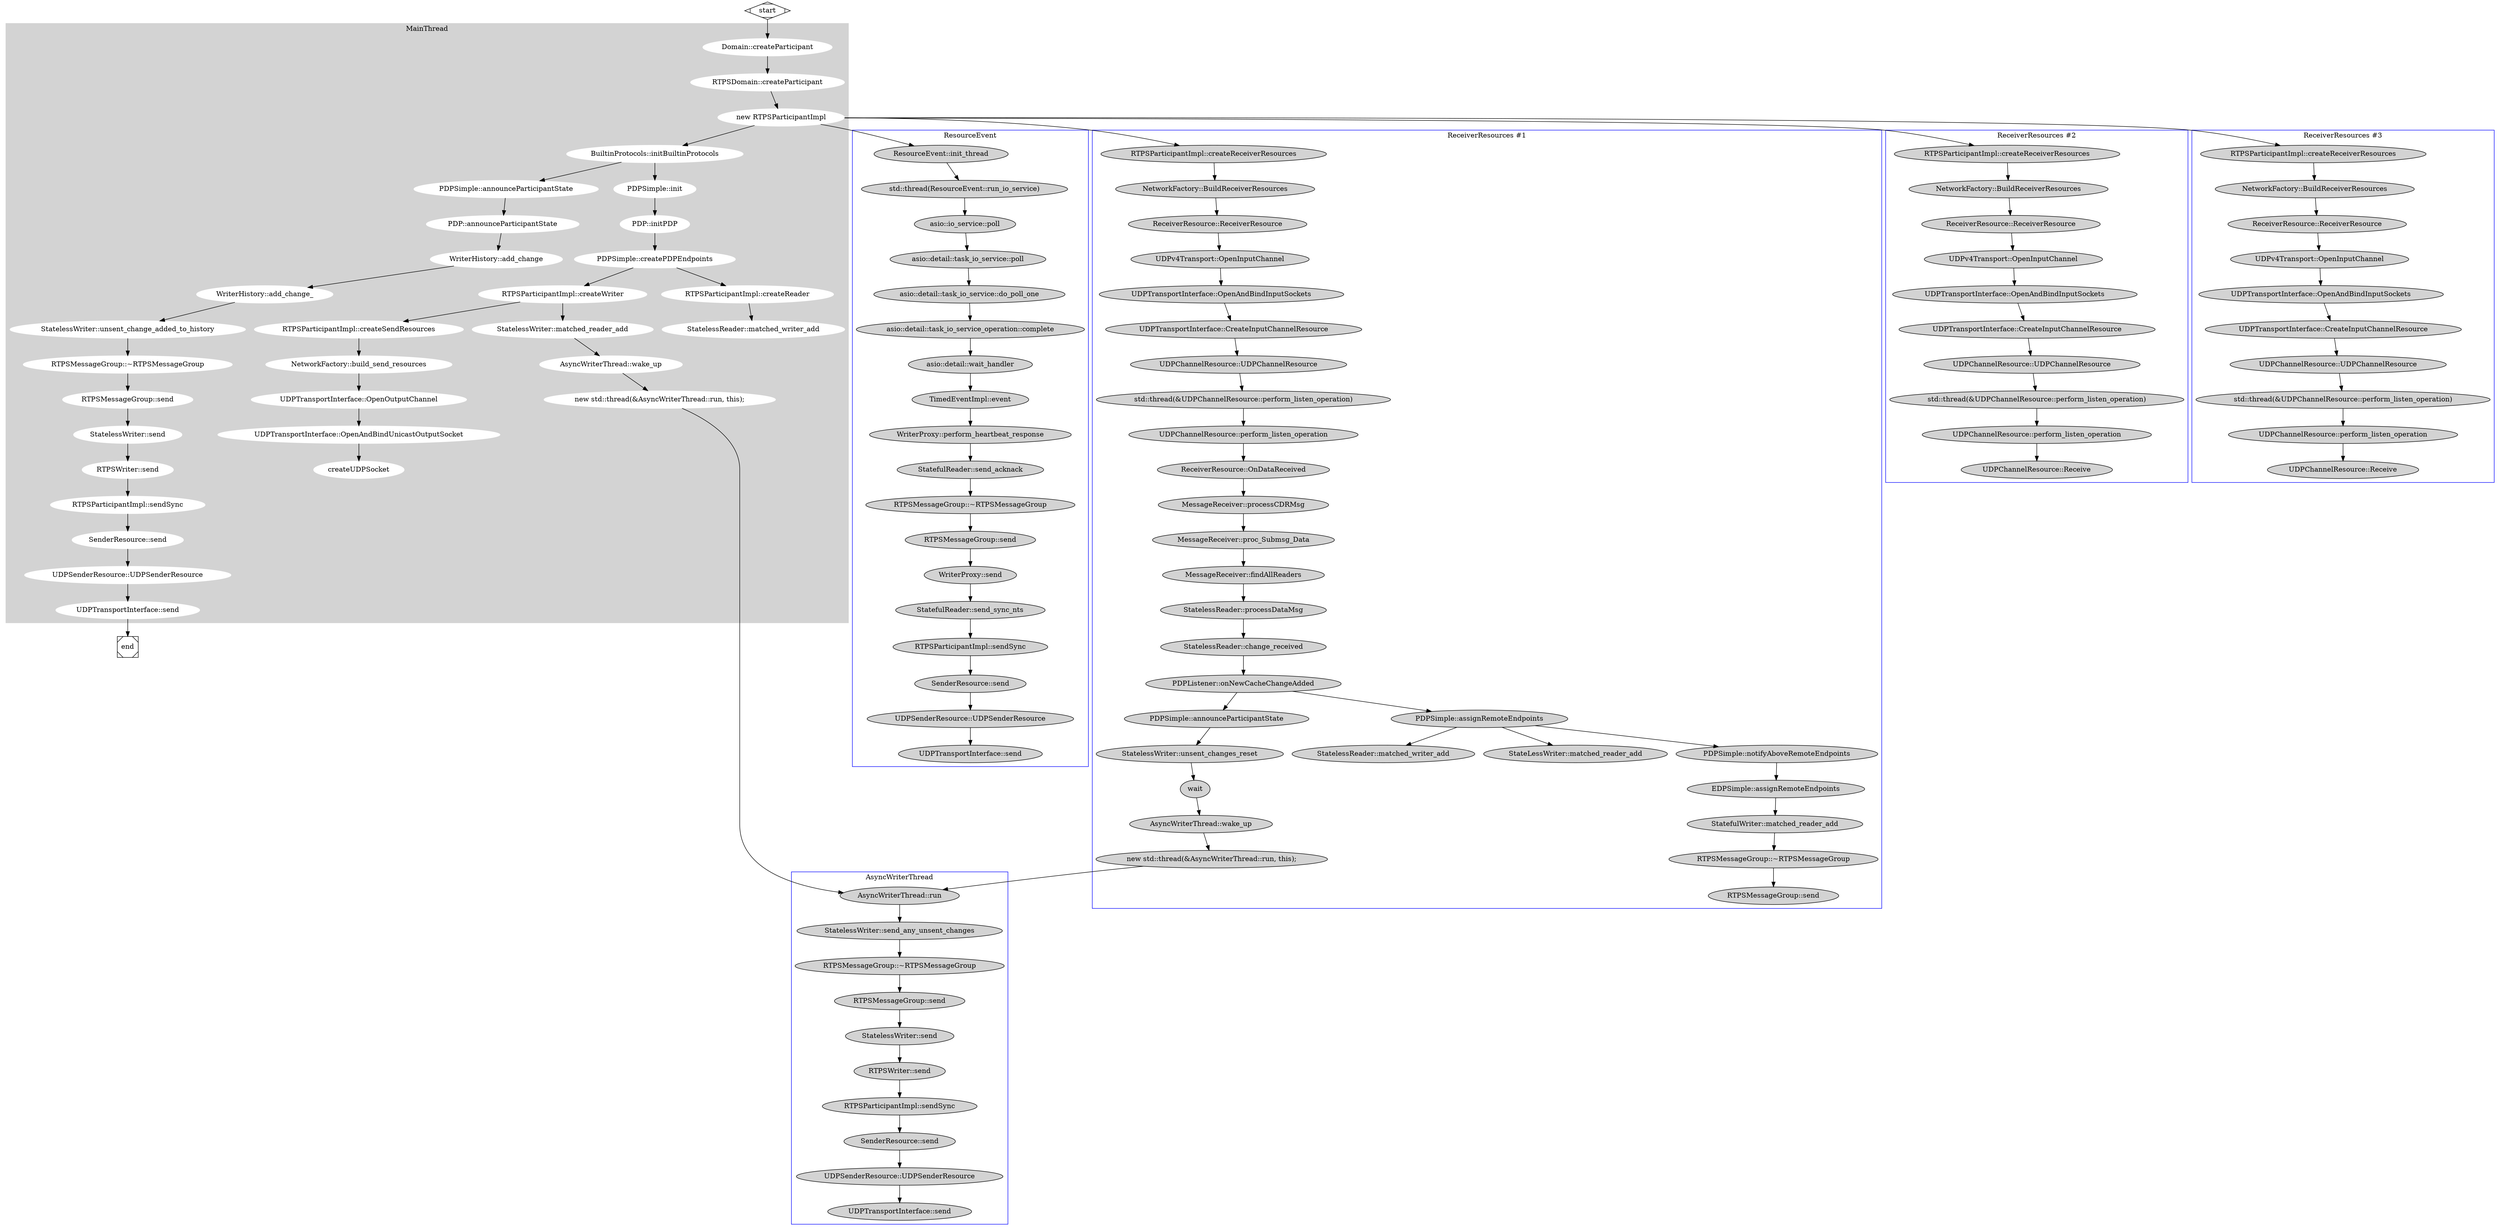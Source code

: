 digraph G {
  subgraph cluster0 {
    node [style=filled,color=white];
    style=filled;
    color = lightgrey;
    label = "MainThread";

    a1[label="Domain::createParticipant"];
    a2[label="RTPSDomain::createParticipant"];
    a3[label="new RTPSParticipantImpl"];
    a1->a2->a3;

    a4[label="BuiltinProtocols::initBuiltinProtocols"]
    a5[label="PDPSimple::init"]
    a6[label="PDP::initPDP"]
    a7[label="PDPSimple::createPDPEndpoints"]

    a71[label="RTPSParticipantImpl::createReader"]
    a72[label="StatelessReader::matched_writer_add"]

    a90[label="RTPSParticipantImpl::createWriter"]

    a91[label="RTPSParticipantImpl::createSendResources"]
    a92[label="NetworkFactory::build_send_resources"]
    a93[label="UDPTransportInterface::OpenOutputChannel"]
    a94[label="UDPTransportInterface::OpenAndBindUnicastOutputSocket"]
    a95[label="createUDPSocket"]

    a96[label="StatelessWriter::matched_reader_add"]
    a97[label="AsyncWriterThread::wake_up"]
    a98[label="new std::thread(&AsyncWriterThread::run, this);"]

    a3->a4->a5->a6->a7;
    a7->a71->a72;
    a7->a90;

    a90->a91->a92->a93->a94->a95;
    a90->a96->a97->a98;

    a8[label="PDPSimple::announceParticipantState"]
    a9[label="PDP::announceParticipantState"]
    a10[label="WriterHistory::add_change"]
    a11[label="WriterHistory::add_change_"]
    a12[label="StatelessWriter::unsent_change_added_to_history"]
    a13[label="RTPSMessageGroup::~RTPSMessageGroup"]
    a14[label="RTPSMessageGroup::send"]
    a15[label="StatelessWriter::send"]
    a16[label="RTPSWriter::send"]
    a17[label="RTPSParticipantImpl::sendSync"]
    a18[label="SenderResource::send"]
    a19[label="UDPSenderResource::UDPSenderResource"]
    a20[label="UDPTransportInterface::send"]

    a4->a8->a9->a10->a11->a12->a13->a14->a15->a16->a17->a18->a19->a20;
  }

  subgraph cluster1 {
    node [style=filled];
    color=blue;
    label = "ResourceEvent";

    b1[label="ResourceEvent::init_thread"]
    b2[label="std::thread(ResourceEvent::run_io_service)"]

    b3[label="asio::io_service::poll"]
    b4[label="asio::detail::task_io_service::poll"]
    b5[label="asio::detail::task_io_service::do_poll_one"]
    b6[label="asio::detail::task_io_service_operation::complete"]
    b7[label="asio::detail::wait_handler"]
    b8[label="TimedEventImpl::event"]
    b9[label="WriterProxy::perform_heartbeat_response"]
    b10[label="StatefulReader::send_acknack"]
    b11[label="RTPSMessageGroup::~RTPSMessageGroup"]
    b12[label="RTPSMessageGroup::send"]
    b13[label="WriterProxy::send"]
    b14[label="StatefulReader::send_sync_nts"]
    b15[label="RTPSParticipantImpl::sendSync"]
    b16[label="SenderResource::send"]
    b17[label="UDPSenderResource::UDPSenderResource"]
    b18[label="UDPTransportInterface::send"]

    b1->b2->b3->b4->b5->b6->b7->b8->b9->b10->b11->b12->b13->b14->b15->b16->b17->b18;
  }

  subgraph cluster2 {
    node [style=filled];
    color=blue;
    label = "ReceiverResources #1";

    c1[label="RTPSParticipantImpl::createReceiverResources"]
    c2[label="NetworkFactory::BuildReceiverResources"]
    c3[label="ReceiverResource::ReceiverResource"]
    c4[label="UDPv4Transport::OpenInputChannel"]
    c5[label="UDPTransportInterface::OpenAndBindInputSockets"]
    c6[label="UDPTransportInterface::CreateInputChannelResource"]
    c7[label="UDPChannelResource::UDPChannelResource"]
    c8[label="std::thread(&UDPChannelResource::perform_listen_operation)"]
    c9[label="UDPChannelResource::perform_listen_operation"]
    c10[label="ReceiverResource::OnDataReceived"]
    c11[label="MessageReceiver::processCDRMsg"]
    c12[label="MessageReceiver::proc_Submsg_Data"]
    c13[label="MessageReceiver::findAllReaders"]
    c14[label="StatelessReader::processDataMsg"]
    c15[label="StatelessReader::change_received"]
    c16[label="PDPListener::onNewCacheChangeAdded"]

    c1->c2->c3->c4->c5->c6->c7->c8->c9->c10->c11->c12->c13->c14->c15->c16;

    c17[label="PDPSimple::announceParticipantState"]
    c18[label="StatelessWriter::unsent_changes_reset"]
    wait
    c19[label="AsyncWriterThread::wake_up"]
    c20[label="new std::thread(&AsyncWriterThread::run, this);"]

    c21[label="PDPSimple::assignRemoteEndpoints"]
    c22[label="StatelessReader::matched_writer_add"]

    c23[label="StateLessWriter::matched_reader_add"]

    c24[label="PDPSimple::notifyAboveRemoteEndpoints"]
    c25[label="EDPSimple::assignRemoteEndpoints"]
    c26[label="StatefulWriter::matched_reader_add"]
    c27[label="RTPSMessageGroup::~RTPSMessageGroup"]
    c28[label="RTPSMessageGroup::send"]

    c16->c17->c18->wait->c19->c20;
    c16->c21;

    c21->c22;
    c21->c23;
    c21->c24->c25->c26->c27->c28;
  }

  subgraph cluster3 {
    node [style=filled];
    color=blue;
    label = "ReceiverResources #2";

    d1[label="RTPSParticipantImpl::createReceiverResources"]
    d2[label="NetworkFactory::BuildReceiverResources"]
    d3[label="ReceiverResource::ReceiverResource"]
    d4[label="UDPv4Transport::OpenInputChannel"]
    d5[label="UDPTransportInterface::OpenAndBindInputSockets"]
    d6[label="UDPTransportInterface::CreateInputChannelResource"]
    d7[label="UDPChannelResource::UDPChannelResource"]
    d8[label="std::thread(&UDPChannelResource::perform_listen_operation)"]
    d9[label="UDPChannelResource::perform_listen_operation"]
    d10[label="UDPChannelResource::Receive"]

    d1->d2->d3->d4->d5->d6->d7->d8->d9->d10;
  }

  subgraph cluster4 {
    node [style=filled];
    color=blue;
    label = "ReceiverResources #3";

    e1[label="RTPSParticipantImpl::createReceiverResources"]
    e2[label="NetworkFactory::BuildReceiverResources"]
    e3[label="ReceiverResource::ReceiverResource"]
    e4[label="UDPv4Transport::OpenInputChannel"]
    e5[label="UDPTransportInterface::OpenAndBindInputSockets"]
    e6[label="UDPTransportInterface::CreateInputChannelResource"]
    e7[label="UDPChannelResource::UDPChannelResource"]
    e8[label="std::thread(&UDPChannelResource::perform_listen_operation)"]
    e9[label="UDPChannelResource::perform_listen_operation"]
    e10[label="UDPChannelResource::Receive"]

    e1->e2->e3->e4->e5->e6->e7->e8->e9->e10;
  }

  subgraph cluster5 {
    node [style=filled];
    color=blue;
    label = "AsyncWriterThread";

    f1[label="AsyncWriterThread::run"]
    f2[label="StatelessWriter::send_any_unsent_changes"]
    f3[label="RTPSMessageGroup::~RTPSMessageGroup"]
    f4[label="RTPSMessageGroup::send"]
    f5[label="StatelessWriter::send"]
    f6[label="RTPSWriter::send"]
    f7[label="RTPSParticipantImpl::sendSync"]
    f8[label="SenderResource::send"]
    f9[label="UDPSenderResource::UDPSenderResource"]
    f10[label="UDPTransportInterface::send"]

    f1->f2->f3->f4->f5->f6->f7->f8->f9->f10;
  }

  start -> a1;
  a3 -> b1;
  a3 -> c1;
  a3 -> d1;
  a3 -> e1;
  a98 -> f1;
  c20 -> f1;
  a20 -> end;

  start [shape=Mdiamond];
  end [shape=Msquare];
}
